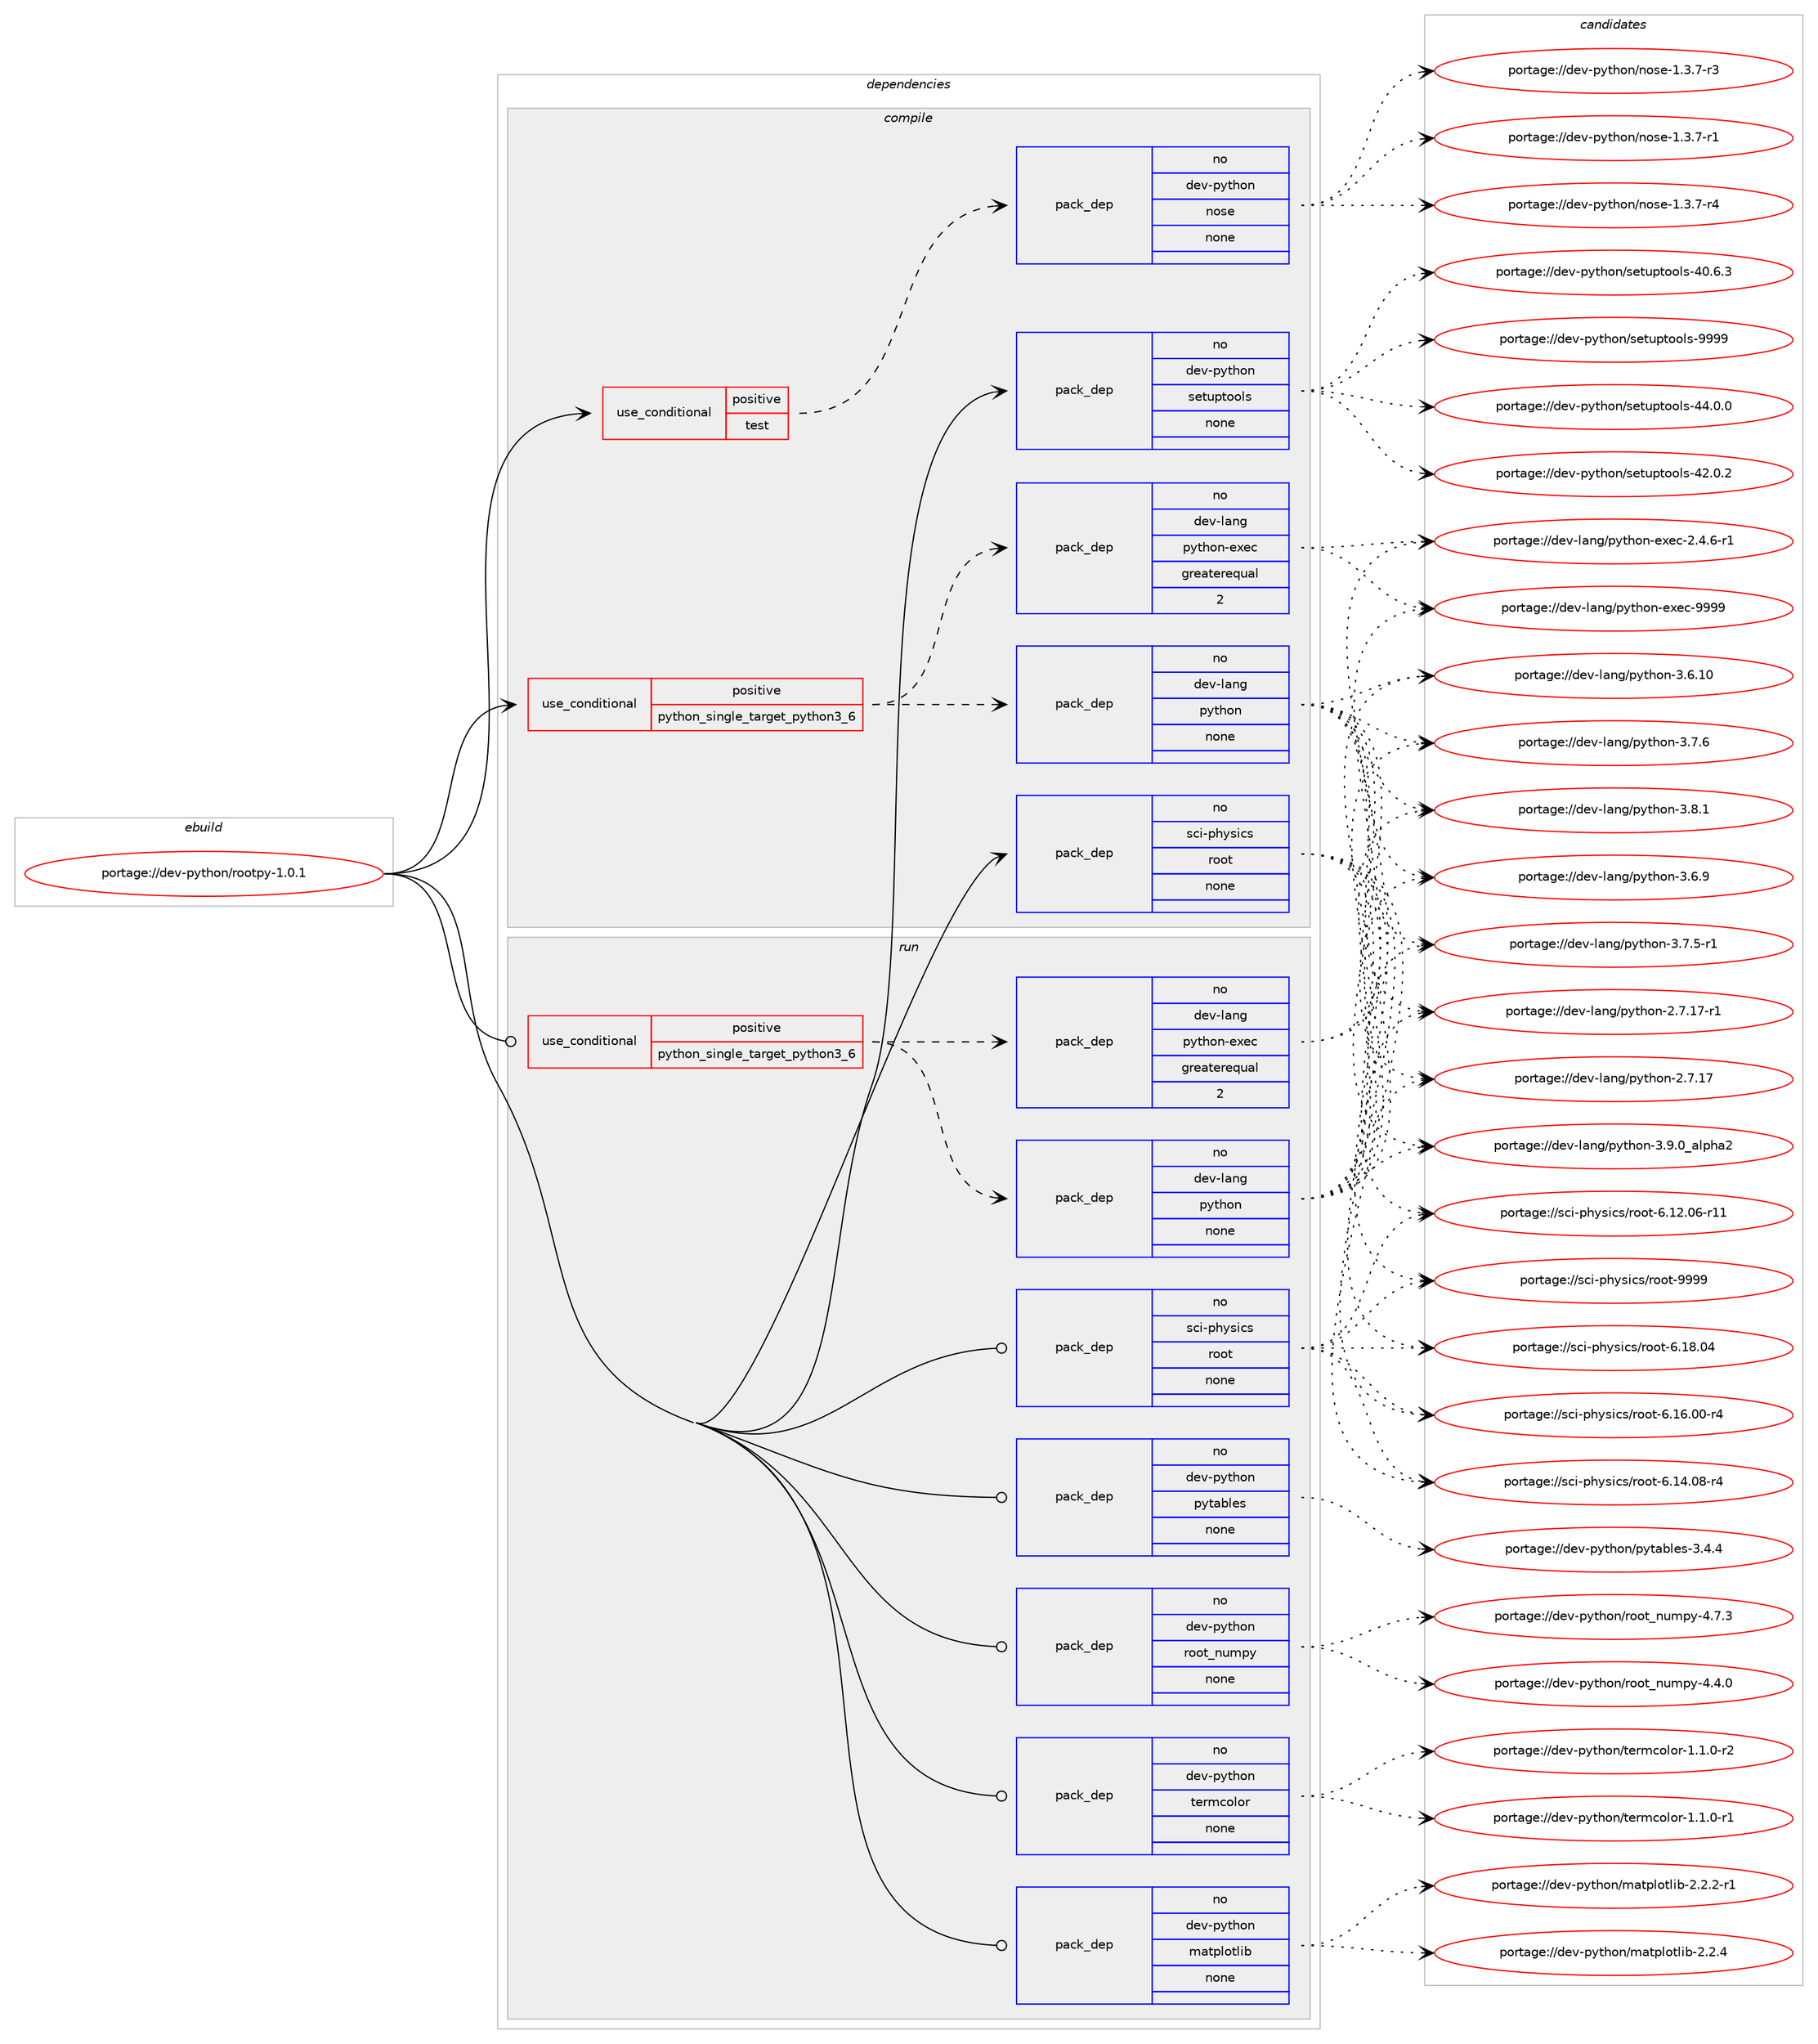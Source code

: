 digraph prolog {

# *************
# Graph options
# *************

newrank=true;
concentrate=true;
compound=true;
graph [rankdir=LR,fontname=Helvetica,fontsize=10,ranksep=1.5];#, ranksep=2.5, nodesep=0.2];
edge  [arrowhead=vee];
node  [fontname=Helvetica,fontsize=10];

# **********
# The ebuild
# **********

subgraph cluster_leftcol {
color=gray;
label=<<i>ebuild</i>>;
id [label="portage://dev-python/rootpy-1.0.1", color=red, width=4, href="../dev-python/rootpy-1.0.1.svg"];
}

# ****************
# The dependencies
# ****************

subgraph cluster_midcol {
color=gray;
label=<<i>dependencies</i>>;
subgraph cluster_compile {
fillcolor="#eeeeee";
style=filled;
label=<<i>compile</i>>;
subgraph cond106519 {
dependency427519 [label=<<TABLE BORDER="0" CELLBORDER="1" CELLSPACING="0" CELLPADDING="4"><TR><TD ROWSPAN="3" CELLPADDING="10">use_conditional</TD></TR><TR><TD>positive</TD></TR><TR><TD>python_single_target_python3_6</TD></TR></TABLE>>, shape=none, color=red];
subgraph pack316102 {
dependency427520 [label=<<TABLE BORDER="0" CELLBORDER="1" CELLSPACING="0" CELLPADDING="4" WIDTH="220"><TR><TD ROWSPAN="6" CELLPADDING="30">pack_dep</TD></TR><TR><TD WIDTH="110">no</TD></TR><TR><TD>dev-lang</TD></TR><TR><TD>python</TD></TR><TR><TD>none</TD></TR><TR><TD></TD></TR></TABLE>>, shape=none, color=blue];
}
dependency427519:e -> dependency427520:w [weight=20,style="dashed",arrowhead="vee"];
subgraph pack316103 {
dependency427521 [label=<<TABLE BORDER="0" CELLBORDER="1" CELLSPACING="0" CELLPADDING="4" WIDTH="220"><TR><TD ROWSPAN="6" CELLPADDING="30">pack_dep</TD></TR><TR><TD WIDTH="110">no</TD></TR><TR><TD>dev-lang</TD></TR><TR><TD>python-exec</TD></TR><TR><TD>greaterequal</TD></TR><TR><TD>2</TD></TR></TABLE>>, shape=none, color=blue];
}
dependency427519:e -> dependency427521:w [weight=20,style="dashed",arrowhead="vee"];
}
id:e -> dependency427519:w [weight=20,style="solid",arrowhead="vee"];
subgraph cond106520 {
dependency427522 [label=<<TABLE BORDER="0" CELLBORDER="1" CELLSPACING="0" CELLPADDING="4"><TR><TD ROWSPAN="3" CELLPADDING="10">use_conditional</TD></TR><TR><TD>positive</TD></TR><TR><TD>test</TD></TR></TABLE>>, shape=none, color=red];
subgraph pack316104 {
dependency427523 [label=<<TABLE BORDER="0" CELLBORDER="1" CELLSPACING="0" CELLPADDING="4" WIDTH="220"><TR><TD ROWSPAN="6" CELLPADDING="30">pack_dep</TD></TR><TR><TD WIDTH="110">no</TD></TR><TR><TD>dev-python</TD></TR><TR><TD>nose</TD></TR><TR><TD>none</TD></TR><TR><TD></TD></TR></TABLE>>, shape=none, color=blue];
}
dependency427522:e -> dependency427523:w [weight=20,style="dashed",arrowhead="vee"];
}
id:e -> dependency427522:w [weight=20,style="solid",arrowhead="vee"];
subgraph pack316105 {
dependency427524 [label=<<TABLE BORDER="0" CELLBORDER="1" CELLSPACING="0" CELLPADDING="4" WIDTH="220"><TR><TD ROWSPAN="6" CELLPADDING="30">pack_dep</TD></TR><TR><TD WIDTH="110">no</TD></TR><TR><TD>dev-python</TD></TR><TR><TD>setuptools</TD></TR><TR><TD>none</TD></TR><TR><TD></TD></TR></TABLE>>, shape=none, color=blue];
}
id:e -> dependency427524:w [weight=20,style="solid",arrowhead="vee"];
subgraph pack316106 {
dependency427525 [label=<<TABLE BORDER="0" CELLBORDER="1" CELLSPACING="0" CELLPADDING="4" WIDTH="220"><TR><TD ROWSPAN="6" CELLPADDING="30">pack_dep</TD></TR><TR><TD WIDTH="110">no</TD></TR><TR><TD>sci-physics</TD></TR><TR><TD>root</TD></TR><TR><TD>none</TD></TR><TR><TD></TD></TR></TABLE>>, shape=none, color=blue];
}
id:e -> dependency427525:w [weight=20,style="solid",arrowhead="vee"];
}
subgraph cluster_compileandrun {
fillcolor="#eeeeee";
style=filled;
label=<<i>compile and run</i>>;
}
subgraph cluster_run {
fillcolor="#eeeeee";
style=filled;
label=<<i>run</i>>;
subgraph cond106521 {
dependency427526 [label=<<TABLE BORDER="0" CELLBORDER="1" CELLSPACING="0" CELLPADDING="4"><TR><TD ROWSPAN="3" CELLPADDING="10">use_conditional</TD></TR><TR><TD>positive</TD></TR><TR><TD>python_single_target_python3_6</TD></TR></TABLE>>, shape=none, color=red];
subgraph pack316107 {
dependency427527 [label=<<TABLE BORDER="0" CELLBORDER="1" CELLSPACING="0" CELLPADDING="4" WIDTH="220"><TR><TD ROWSPAN="6" CELLPADDING="30">pack_dep</TD></TR><TR><TD WIDTH="110">no</TD></TR><TR><TD>dev-lang</TD></TR><TR><TD>python</TD></TR><TR><TD>none</TD></TR><TR><TD></TD></TR></TABLE>>, shape=none, color=blue];
}
dependency427526:e -> dependency427527:w [weight=20,style="dashed",arrowhead="vee"];
subgraph pack316108 {
dependency427528 [label=<<TABLE BORDER="0" CELLBORDER="1" CELLSPACING="0" CELLPADDING="4" WIDTH="220"><TR><TD ROWSPAN="6" CELLPADDING="30">pack_dep</TD></TR><TR><TD WIDTH="110">no</TD></TR><TR><TD>dev-lang</TD></TR><TR><TD>python-exec</TD></TR><TR><TD>greaterequal</TD></TR><TR><TD>2</TD></TR></TABLE>>, shape=none, color=blue];
}
dependency427526:e -> dependency427528:w [weight=20,style="dashed",arrowhead="vee"];
}
id:e -> dependency427526:w [weight=20,style="solid",arrowhead="odot"];
subgraph pack316109 {
dependency427529 [label=<<TABLE BORDER="0" CELLBORDER="1" CELLSPACING="0" CELLPADDING="4" WIDTH="220"><TR><TD ROWSPAN="6" CELLPADDING="30">pack_dep</TD></TR><TR><TD WIDTH="110">no</TD></TR><TR><TD>dev-python</TD></TR><TR><TD>matplotlib</TD></TR><TR><TD>none</TD></TR><TR><TD></TD></TR></TABLE>>, shape=none, color=blue];
}
id:e -> dependency427529:w [weight=20,style="solid",arrowhead="odot"];
subgraph pack316110 {
dependency427530 [label=<<TABLE BORDER="0" CELLBORDER="1" CELLSPACING="0" CELLPADDING="4" WIDTH="220"><TR><TD ROWSPAN="6" CELLPADDING="30">pack_dep</TD></TR><TR><TD WIDTH="110">no</TD></TR><TR><TD>dev-python</TD></TR><TR><TD>pytables</TD></TR><TR><TD>none</TD></TR><TR><TD></TD></TR></TABLE>>, shape=none, color=blue];
}
id:e -> dependency427530:w [weight=20,style="solid",arrowhead="odot"];
subgraph pack316111 {
dependency427531 [label=<<TABLE BORDER="0" CELLBORDER="1" CELLSPACING="0" CELLPADDING="4" WIDTH="220"><TR><TD ROWSPAN="6" CELLPADDING="30">pack_dep</TD></TR><TR><TD WIDTH="110">no</TD></TR><TR><TD>dev-python</TD></TR><TR><TD>root_numpy</TD></TR><TR><TD>none</TD></TR><TR><TD></TD></TR></TABLE>>, shape=none, color=blue];
}
id:e -> dependency427531:w [weight=20,style="solid",arrowhead="odot"];
subgraph pack316112 {
dependency427532 [label=<<TABLE BORDER="0" CELLBORDER="1" CELLSPACING="0" CELLPADDING="4" WIDTH="220"><TR><TD ROWSPAN="6" CELLPADDING="30">pack_dep</TD></TR><TR><TD WIDTH="110">no</TD></TR><TR><TD>dev-python</TD></TR><TR><TD>termcolor</TD></TR><TR><TD>none</TD></TR><TR><TD></TD></TR></TABLE>>, shape=none, color=blue];
}
id:e -> dependency427532:w [weight=20,style="solid",arrowhead="odot"];
subgraph pack316113 {
dependency427533 [label=<<TABLE BORDER="0" CELLBORDER="1" CELLSPACING="0" CELLPADDING="4" WIDTH="220"><TR><TD ROWSPAN="6" CELLPADDING="30">pack_dep</TD></TR><TR><TD WIDTH="110">no</TD></TR><TR><TD>sci-physics</TD></TR><TR><TD>root</TD></TR><TR><TD>none</TD></TR><TR><TD></TD></TR></TABLE>>, shape=none, color=blue];
}
id:e -> dependency427533:w [weight=20,style="solid",arrowhead="odot"];
}
}

# **************
# The candidates
# **************

subgraph cluster_choices {
rank=same;
color=gray;
label=<<i>candidates</i>>;

subgraph choice316102 {
color=black;
nodesep=1;
choice10010111845108971101034711212111610411111045514657464895971081121049750 [label="portage://dev-lang/python-3.9.0_alpha2", color=red, width=4,href="../dev-lang/python-3.9.0_alpha2.svg"];
choice100101118451089711010347112121116104111110455146564649 [label="portage://dev-lang/python-3.8.1", color=red, width=4,href="../dev-lang/python-3.8.1.svg"];
choice100101118451089711010347112121116104111110455146554654 [label="portage://dev-lang/python-3.7.6", color=red, width=4,href="../dev-lang/python-3.7.6.svg"];
choice1001011184510897110103471121211161041111104551465546534511449 [label="portage://dev-lang/python-3.7.5-r1", color=red, width=4,href="../dev-lang/python-3.7.5-r1.svg"];
choice100101118451089711010347112121116104111110455146544657 [label="portage://dev-lang/python-3.6.9", color=red, width=4,href="../dev-lang/python-3.6.9.svg"];
choice10010111845108971101034711212111610411111045514654464948 [label="portage://dev-lang/python-3.6.10", color=red, width=4,href="../dev-lang/python-3.6.10.svg"];
choice100101118451089711010347112121116104111110455046554649554511449 [label="portage://dev-lang/python-2.7.17-r1", color=red, width=4,href="../dev-lang/python-2.7.17-r1.svg"];
choice10010111845108971101034711212111610411111045504655464955 [label="portage://dev-lang/python-2.7.17", color=red, width=4,href="../dev-lang/python-2.7.17.svg"];
dependency427520:e -> choice10010111845108971101034711212111610411111045514657464895971081121049750:w [style=dotted,weight="100"];
dependency427520:e -> choice100101118451089711010347112121116104111110455146564649:w [style=dotted,weight="100"];
dependency427520:e -> choice100101118451089711010347112121116104111110455146554654:w [style=dotted,weight="100"];
dependency427520:e -> choice1001011184510897110103471121211161041111104551465546534511449:w [style=dotted,weight="100"];
dependency427520:e -> choice100101118451089711010347112121116104111110455146544657:w [style=dotted,weight="100"];
dependency427520:e -> choice10010111845108971101034711212111610411111045514654464948:w [style=dotted,weight="100"];
dependency427520:e -> choice100101118451089711010347112121116104111110455046554649554511449:w [style=dotted,weight="100"];
dependency427520:e -> choice10010111845108971101034711212111610411111045504655464955:w [style=dotted,weight="100"];
}
subgraph choice316103 {
color=black;
nodesep=1;
choice10010111845108971101034711212111610411111045101120101994557575757 [label="portage://dev-lang/python-exec-9999", color=red, width=4,href="../dev-lang/python-exec-9999.svg"];
choice10010111845108971101034711212111610411111045101120101994550465246544511449 [label="portage://dev-lang/python-exec-2.4.6-r1", color=red, width=4,href="../dev-lang/python-exec-2.4.6-r1.svg"];
dependency427521:e -> choice10010111845108971101034711212111610411111045101120101994557575757:w [style=dotted,weight="100"];
dependency427521:e -> choice10010111845108971101034711212111610411111045101120101994550465246544511449:w [style=dotted,weight="100"];
}
subgraph choice316104 {
color=black;
nodesep=1;
choice10010111845112121116104111110471101111151014549465146554511452 [label="portage://dev-python/nose-1.3.7-r4", color=red, width=4,href="../dev-python/nose-1.3.7-r4.svg"];
choice10010111845112121116104111110471101111151014549465146554511451 [label="portage://dev-python/nose-1.3.7-r3", color=red, width=4,href="../dev-python/nose-1.3.7-r3.svg"];
choice10010111845112121116104111110471101111151014549465146554511449 [label="portage://dev-python/nose-1.3.7-r1", color=red, width=4,href="../dev-python/nose-1.3.7-r1.svg"];
dependency427523:e -> choice10010111845112121116104111110471101111151014549465146554511452:w [style=dotted,weight="100"];
dependency427523:e -> choice10010111845112121116104111110471101111151014549465146554511451:w [style=dotted,weight="100"];
dependency427523:e -> choice10010111845112121116104111110471101111151014549465146554511449:w [style=dotted,weight="100"];
}
subgraph choice316105 {
color=black;
nodesep=1;
choice10010111845112121116104111110471151011161171121161111111081154557575757 [label="portage://dev-python/setuptools-9999", color=red, width=4,href="../dev-python/setuptools-9999.svg"];
choice100101118451121211161041111104711510111611711211611111110811545525246484648 [label="portage://dev-python/setuptools-44.0.0", color=red, width=4,href="../dev-python/setuptools-44.0.0.svg"];
choice100101118451121211161041111104711510111611711211611111110811545525046484650 [label="portage://dev-python/setuptools-42.0.2", color=red, width=4,href="../dev-python/setuptools-42.0.2.svg"];
choice100101118451121211161041111104711510111611711211611111110811545524846544651 [label="portage://dev-python/setuptools-40.6.3", color=red, width=4,href="../dev-python/setuptools-40.6.3.svg"];
dependency427524:e -> choice10010111845112121116104111110471151011161171121161111111081154557575757:w [style=dotted,weight="100"];
dependency427524:e -> choice100101118451121211161041111104711510111611711211611111110811545525246484648:w [style=dotted,weight="100"];
dependency427524:e -> choice100101118451121211161041111104711510111611711211611111110811545525046484650:w [style=dotted,weight="100"];
dependency427524:e -> choice100101118451121211161041111104711510111611711211611111110811545524846544651:w [style=dotted,weight="100"];
}
subgraph choice316106 {
color=black;
nodesep=1;
choice115991054511210412111510599115471141111111164557575757 [label="portage://sci-physics/root-9999", color=red, width=4,href="../sci-physics/root-9999.svg"];
choice115991054511210412111510599115471141111111164554464956464852 [label="portage://sci-physics/root-6.18.04", color=red, width=4,href="../sci-physics/root-6.18.04.svg"];
choice1159910545112104121115105991154711411111111645544649544648484511452 [label="portage://sci-physics/root-6.16.00-r4", color=red, width=4,href="../sci-physics/root-6.16.00-r4.svg"];
choice1159910545112104121115105991154711411111111645544649524648564511452 [label="portage://sci-physics/root-6.14.08-r4", color=red, width=4,href="../sci-physics/root-6.14.08-r4.svg"];
choice115991054511210412111510599115471141111111164554464950464854451144949 [label="portage://sci-physics/root-6.12.06-r11", color=red, width=4,href="../sci-physics/root-6.12.06-r11.svg"];
dependency427525:e -> choice115991054511210412111510599115471141111111164557575757:w [style=dotted,weight="100"];
dependency427525:e -> choice115991054511210412111510599115471141111111164554464956464852:w [style=dotted,weight="100"];
dependency427525:e -> choice1159910545112104121115105991154711411111111645544649544648484511452:w [style=dotted,weight="100"];
dependency427525:e -> choice1159910545112104121115105991154711411111111645544649524648564511452:w [style=dotted,weight="100"];
dependency427525:e -> choice115991054511210412111510599115471141111111164554464950464854451144949:w [style=dotted,weight="100"];
}
subgraph choice316107 {
color=black;
nodesep=1;
choice10010111845108971101034711212111610411111045514657464895971081121049750 [label="portage://dev-lang/python-3.9.0_alpha2", color=red, width=4,href="../dev-lang/python-3.9.0_alpha2.svg"];
choice100101118451089711010347112121116104111110455146564649 [label="portage://dev-lang/python-3.8.1", color=red, width=4,href="../dev-lang/python-3.8.1.svg"];
choice100101118451089711010347112121116104111110455146554654 [label="portage://dev-lang/python-3.7.6", color=red, width=4,href="../dev-lang/python-3.7.6.svg"];
choice1001011184510897110103471121211161041111104551465546534511449 [label="portage://dev-lang/python-3.7.5-r1", color=red, width=4,href="../dev-lang/python-3.7.5-r1.svg"];
choice100101118451089711010347112121116104111110455146544657 [label="portage://dev-lang/python-3.6.9", color=red, width=4,href="../dev-lang/python-3.6.9.svg"];
choice10010111845108971101034711212111610411111045514654464948 [label="portage://dev-lang/python-3.6.10", color=red, width=4,href="../dev-lang/python-3.6.10.svg"];
choice100101118451089711010347112121116104111110455046554649554511449 [label="portage://dev-lang/python-2.7.17-r1", color=red, width=4,href="../dev-lang/python-2.7.17-r1.svg"];
choice10010111845108971101034711212111610411111045504655464955 [label="portage://dev-lang/python-2.7.17", color=red, width=4,href="../dev-lang/python-2.7.17.svg"];
dependency427527:e -> choice10010111845108971101034711212111610411111045514657464895971081121049750:w [style=dotted,weight="100"];
dependency427527:e -> choice100101118451089711010347112121116104111110455146564649:w [style=dotted,weight="100"];
dependency427527:e -> choice100101118451089711010347112121116104111110455146554654:w [style=dotted,weight="100"];
dependency427527:e -> choice1001011184510897110103471121211161041111104551465546534511449:w [style=dotted,weight="100"];
dependency427527:e -> choice100101118451089711010347112121116104111110455146544657:w [style=dotted,weight="100"];
dependency427527:e -> choice10010111845108971101034711212111610411111045514654464948:w [style=dotted,weight="100"];
dependency427527:e -> choice100101118451089711010347112121116104111110455046554649554511449:w [style=dotted,weight="100"];
dependency427527:e -> choice10010111845108971101034711212111610411111045504655464955:w [style=dotted,weight="100"];
}
subgraph choice316108 {
color=black;
nodesep=1;
choice10010111845108971101034711212111610411111045101120101994557575757 [label="portage://dev-lang/python-exec-9999", color=red, width=4,href="../dev-lang/python-exec-9999.svg"];
choice10010111845108971101034711212111610411111045101120101994550465246544511449 [label="portage://dev-lang/python-exec-2.4.6-r1", color=red, width=4,href="../dev-lang/python-exec-2.4.6-r1.svg"];
dependency427528:e -> choice10010111845108971101034711212111610411111045101120101994557575757:w [style=dotted,weight="100"];
dependency427528:e -> choice10010111845108971101034711212111610411111045101120101994550465246544511449:w [style=dotted,weight="100"];
}
subgraph choice316109 {
color=black;
nodesep=1;
choice10010111845112121116104111110471099711611210811111610810598455046504652 [label="portage://dev-python/matplotlib-2.2.4", color=red, width=4,href="../dev-python/matplotlib-2.2.4.svg"];
choice100101118451121211161041111104710997116112108111116108105984550465046504511449 [label="portage://dev-python/matplotlib-2.2.2-r1", color=red, width=4,href="../dev-python/matplotlib-2.2.2-r1.svg"];
dependency427529:e -> choice10010111845112121116104111110471099711611210811111610810598455046504652:w [style=dotted,weight="100"];
dependency427529:e -> choice100101118451121211161041111104710997116112108111116108105984550465046504511449:w [style=dotted,weight="100"];
}
subgraph choice316110 {
color=black;
nodesep=1;
choice10010111845112121116104111110471121211169798108101115455146524652 [label="portage://dev-python/pytables-3.4.4", color=red, width=4,href="../dev-python/pytables-3.4.4.svg"];
dependency427530:e -> choice10010111845112121116104111110471121211169798108101115455146524652:w [style=dotted,weight="100"];
}
subgraph choice316111 {
color=black;
nodesep=1;
choice100101118451121211161041111104711411111111695110117109112121455246554651 [label="portage://dev-python/root_numpy-4.7.3", color=red, width=4,href="../dev-python/root_numpy-4.7.3.svg"];
choice100101118451121211161041111104711411111111695110117109112121455246524648 [label="portage://dev-python/root_numpy-4.4.0", color=red, width=4,href="../dev-python/root_numpy-4.4.0.svg"];
dependency427531:e -> choice100101118451121211161041111104711411111111695110117109112121455246554651:w [style=dotted,weight="100"];
dependency427531:e -> choice100101118451121211161041111104711411111111695110117109112121455246524648:w [style=dotted,weight="100"];
}
subgraph choice316112 {
color=black;
nodesep=1;
choice1001011184511212111610411111047116101114109991111081111144549464946484511450 [label="portage://dev-python/termcolor-1.1.0-r2", color=red, width=4,href="../dev-python/termcolor-1.1.0-r2.svg"];
choice1001011184511212111610411111047116101114109991111081111144549464946484511449 [label="portage://dev-python/termcolor-1.1.0-r1", color=red, width=4,href="../dev-python/termcolor-1.1.0-r1.svg"];
dependency427532:e -> choice1001011184511212111610411111047116101114109991111081111144549464946484511450:w [style=dotted,weight="100"];
dependency427532:e -> choice1001011184511212111610411111047116101114109991111081111144549464946484511449:w [style=dotted,weight="100"];
}
subgraph choice316113 {
color=black;
nodesep=1;
choice115991054511210412111510599115471141111111164557575757 [label="portage://sci-physics/root-9999", color=red, width=4,href="../sci-physics/root-9999.svg"];
choice115991054511210412111510599115471141111111164554464956464852 [label="portage://sci-physics/root-6.18.04", color=red, width=4,href="../sci-physics/root-6.18.04.svg"];
choice1159910545112104121115105991154711411111111645544649544648484511452 [label="portage://sci-physics/root-6.16.00-r4", color=red, width=4,href="../sci-physics/root-6.16.00-r4.svg"];
choice1159910545112104121115105991154711411111111645544649524648564511452 [label="portage://sci-physics/root-6.14.08-r4", color=red, width=4,href="../sci-physics/root-6.14.08-r4.svg"];
choice115991054511210412111510599115471141111111164554464950464854451144949 [label="portage://sci-physics/root-6.12.06-r11", color=red, width=4,href="../sci-physics/root-6.12.06-r11.svg"];
dependency427533:e -> choice115991054511210412111510599115471141111111164557575757:w [style=dotted,weight="100"];
dependency427533:e -> choice115991054511210412111510599115471141111111164554464956464852:w [style=dotted,weight="100"];
dependency427533:e -> choice1159910545112104121115105991154711411111111645544649544648484511452:w [style=dotted,weight="100"];
dependency427533:e -> choice1159910545112104121115105991154711411111111645544649524648564511452:w [style=dotted,weight="100"];
dependency427533:e -> choice115991054511210412111510599115471141111111164554464950464854451144949:w [style=dotted,weight="100"];
}
}

}
